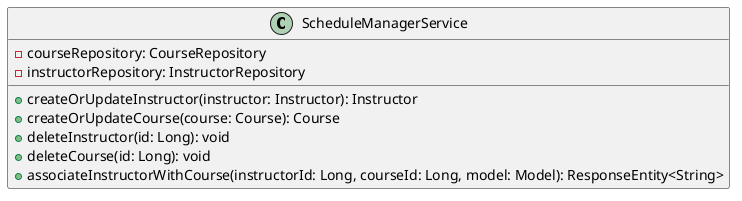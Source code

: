 @startuml
class ScheduleManagerService [[java:edu.sru.thangiah.service.ScheduleManagerService]] {
	-courseRepository: CourseRepository
	-instructorRepository: InstructorRepository
	+createOrUpdateInstructor(instructor: Instructor): Instructor
	+createOrUpdateCourse(course: Course): Course
	+deleteInstructor(id: Long): void
	+deleteCourse(id: Long): void
	+associateInstructorWithCourse(instructorId: Long, courseId: Long, model: Model): ResponseEntity<String>
}
@enduml